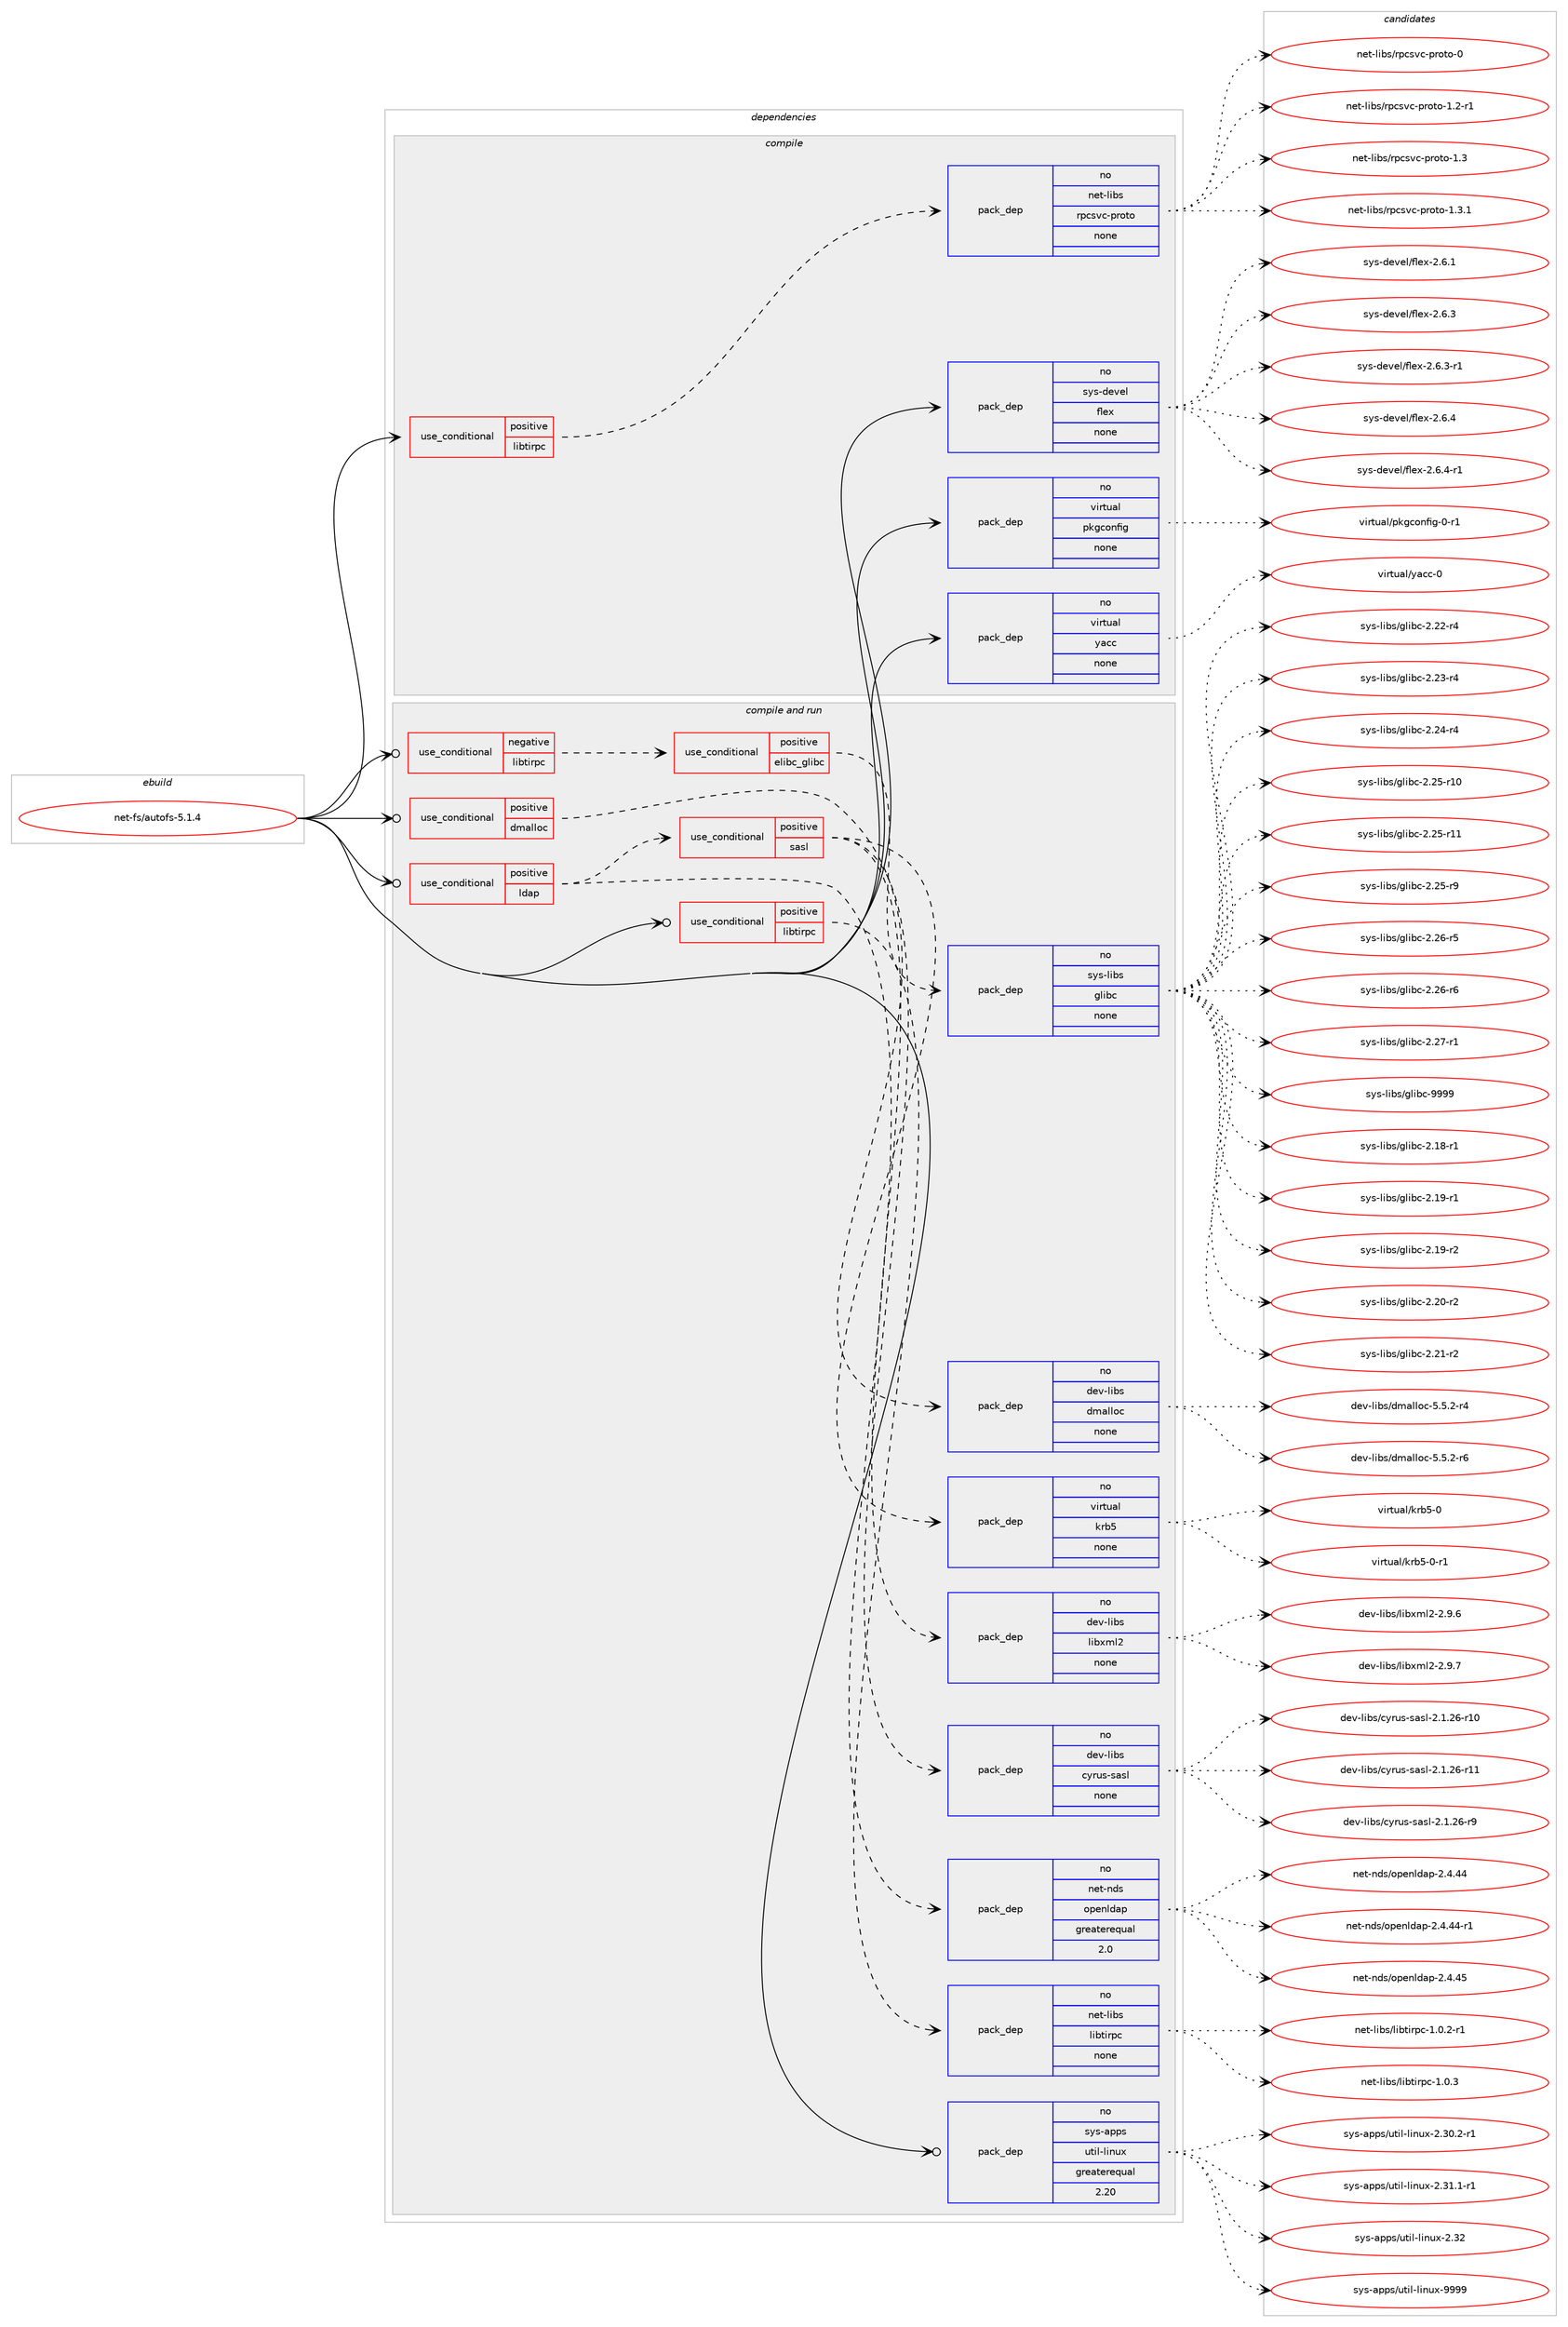 digraph prolog {

# *************
# Graph options
# *************

newrank=true;
concentrate=true;
compound=true;
graph [rankdir=LR,fontname=Helvetica,fontsize=10,ranksep=1.5];#, ranksep=2.5, nodesep=0.2];
edge  [arrowhead=vee];
node  [fontname=Helvetica,fontsize=10];

# **********
# The ebuild
# **********

subgraph cluster_leftcol {
color=gray;
rank=same;
label=<<i>ebuild</i>>;
id [label="net-fs/autofs-5.1.4", color=red, width=4, href="../net-fs/autofs-5.1.4.svg"];
}

# ****************
# The dependencies
# ****************

subgraph cluster_midcol {
color=gray;
label=<<i>dependencies</i>>;
subgraph cluster_compile {
fillcolor="#eeeeee";
style=filled;
label=<<i>compile</i>>;
subgraph cond106 {
dependency427 [label=<<TABLE BORDER="0" CELLBORDER="1" CELLSPACING="0" CELLPADDING="4"><TR><TD ROWSPAN="3" CELLPADDING="10">use_conditional</TD></TR><TR><TD>positive</TD></TR><TR><TD>libtirpc</TD></TR></TABLE>>, shape=none, color=red];
subgraph pack312 {
dependency428 [label=<<TABLE BORDER="0" CELLBORDER="1" CELLSPACING="0" CELLPADDING="4" WIDTH="220"><TR><TD ROWSPAN="6" CELLPADDING="30">pack_dep</TD></TR><TR><TD WIDTH="110">no</TD></TR><TR><TD>net-libs</TD></TR><TR><TD>rpcsvc-proto</TD></TR><TR><TD>none</TD></TR><TR><TD></TD></TR></TABLE>>, shape=none, color=blue];
}
dependency427:e -> dependency428:w [weight=20,style="dashed",arrowhead="vee"];
}
id:e -> dependency427:w [weight=20,style="solid",arrowhead="vee"];
subgraph pack313 {
dependency429 [label=<<TABLE BORDER="0" CELLBORDER="1" CELLSPACING="0" CELLPADDING="4" WIDTH="220"><TR><TD ROWSPAN="6" CELLPADDING="30">pack_dep</TD></TR><TR><TD WIDTH="110">no</TD></TR><TR><TD>sys-devel</TD></TR><TR><TD>flex</TD></TR><TR><TD>none</TD></TR><TR><TD></TD></TR></TABLE>>, shape=none, color=blue];
}
id:e -> dependency429:w [weight=20,style="solid",arrowhead="vee"];
subgraph pack314 {
dependency430 [label=<<TABLE BORDER="0" CELLBORDER="1" CELLSPACING="0" CELLPADDING="4" WIDTH="220"><TR><TD ROWSPAN="6" CELLPADDING="30">pack_dep</TD></TR><TR><TD WIDTH="110">no</TD></TR><TR><TD>virtual</TD></TR><TR><TD>pkgconfig</TD></TR><TR><TD>none</TD></TR><TR><TD></TD></TR></TABLE>>, shape=none, color=blue];
}
id:e -> dependency430:w [weight=20,style="solid",arrowhead="vee"];
subgraph pack315 {
dependency431 [label=<<TABLE BORDER="0" CELLBORDER="1" CELLSPACING="0" CELLPADDING="4" WIDTH="220"><TR><TD ROWSPAN="6" CELLPADDING="30">pack_dep</TD></TR><TR><TD WIDTH="110">no</TD></TR><TR><TD>virtual</TD></TR><TR><TD>yacc</TD></TR><TR><TD>none</TD></TR><TR><TD></TD></TR></TABLE>>, shape=none, color=blue];
}
id:e -> dependency431:w [weight=20,style="solid",arrowhead="vee"];
}
subgraph cluster_compileandrun {
fillcolor="#eeeeee";
style=filled;
label=<<i>compile and run</i>>;
subgraph cond107 {
dependency432 [label=<<TABLE BORDER="0" CELLBORDER="1" CELLSPACING="0" CELLPADDING="4"><TR><TD ROWSPAN="3" CELLPADDING="10">use_conditional</TD></TR><TR><TD>negative</TD></TR><TR><TD>libtirpc</TD></TR></TABLE>>, shape=none, color=red];
subgraph cond108 {
dependency433 [label=<<TABLE BORDER="0" CELLBORDER="1" CELLSPACING="0" CELLPADDING="4"><TR><TD ROWSPAN="3" CELLPADDING="10">use_conditional</TD></TR><TR><TD>positive</TD></TR><TR><TD>elibc_glibc</TD></TR></TABLE>>, shape=none, color=red];
subgraph pack316 {
dependency434 [label=<<TABLE BORDER="0" CELLBORDER="1" CELLSPACING="0" CELLPADDING="4" WIDTH="220"><TR><TD ROWSPAN="6" CELLPADDING="30">pack_dep</TD></TR><TR><TD WIDTH="110">no</TD></TR><TR><TD>sys-libs</TD></TR><TR><TD>glibc</TD></TR><TR><TD>none</TD></TR><TR><TD></TD></TR></TABLE>>, shape=none, color=blue];
}
dependency433:e -> dependency434:w [weight=20,style="dashed",arrowhead="vee"];
}
dependency432:e -> dependency433:w [weight=20,style="dashed",arrowhead="vee"];
}
id:e -> dependency432:w [weight=20,style="solid",arrowhead="odotvee"];
subgraph cond109 {
dependency435 [label=<<TABLE BORDER="0" CELLBORDER="1" CELLSPACING="0" CELLPADDING="4"><TR><TD ROWSPAN="3" CELLPADDING="10">use_conditional</TD></TR><TR><TD>positive</TD></TR><TR><TD>dmalloc</TD></TR></TABLE>>, shape=none, color=red];
subgraph pack317 {
dependency436 [label=<<TABLE BORDER="0" CELLBORDER="1" CELLSPACING="0" CELLPADDING="4" WIDTH="220"><TR><TD ROWSPAN="6" CELLPADDING="30">pack_dep</TD></TR><TR><TD WIDTH="110">no</TD></TR><TR><TD>dev-libs</TD></TR><TR><TD>dmalloc</TD></TR><TR><TD>none</TD></TR><TR><TD></TD></TR></TABLE>>, shape=none, color=blue];
}
dependency435:e -> dependency436:w [weight=20,style="dashed",arrowhead="vee"];
}
id:e -> dependency435:w [weight=20,style="solid",arrowhead="odotvee"];
subgraph cond110 {
dependency437 [label=<<TABLE BORDER="0" CELLBORDER="1" CELLSPACING="0" CELLPADDING="4"><TR><TD ROWSPAN="3" CELLPADDING="10">use_conditional</TD></TR><TR><TD>positive</TD></TR><TR><TD>ldap</TD></TR></TABLE>>, shape=none, color=red];
subgraph pack318 {
dependency438 [label=<<TABLE BORDER="0" CELLBORDER="1" CELLSPACING="0" CELLPADDING="4" WIDTH="220"><TR><TD ROWSPAN="6" CELLPADDING="30">pack_dep</TD></TR><TR><TD WIDTH="110">no</TD></TR><TR><TD>net-nds</TD></TR><TR><TD>openldap</TD></TR><TR><TD>greaterequal</TD></TR><TR><TD>2.0</TD></TR></TABLE>>, shape=none, color=blue];
}
dependency437:e -> dependency438:w [weight=20,style="dashed",arrowhead="vee"];
subgraph cond111 {
dependency439 [label=<<TABLE BORDER="0" CELLBORDER="1" CELLSPACING="0" CELLPADDING="4"><TR><TD ROWSPAN="3" CELLPADDING="10">use_conditional</TD></TR><TR><TD>positive</TD></TR><TR><TD>sasl</TD></TR></TABLE>>, shape=none, color=red];
subgraph pack319 {
dependency440 [label=<<TABLE BORDER="0" CELLBORDER="1" CELLSPACING="0" CELLPADDING="4" WIDTH="220"><TR><TD ROWSPAN="6" CELLPADDING="30">pack_dep</TD></TR><TR><TD WIDTH="110">no</TD></TR><TR><TD>dev-libs</TD></TR><TR><TD>cyrus-sasl</TD></TR><TR><TD>none</TD></TR><TR><TD></TD></TR></TABLE>>, shape=none, color=blue];
}
dependency439:e -> dependency440:w [weight=20,style="dashed",arrowhead="vee"];
subgraph pack320 {
dependency441 [label=<<TABLE BORDER="0" CELLBORDER="1" CELLSPACING="0" CELLPADDING="4" WIDTH="220"><TR><TD ROWSPAN="6" CELLPADDING="30">pack_dep</TD></TR><TR><TD WIDTH="110">no</TD></TR><TR><TD>dev-libs</TD></TR><TR><TD>libxml2</TD></TR><TR><TD>none</TD></TR><TR><TD></TD></TR></TABLE>>, shape=none, color=blue];
}
dependency439:e -> dependency441:w [weight=20,style="dashed",arrowhead="vee"];
subgraph pack321 {
dependency442 [label=<<TABLE BORDER="0" CELLBORDER="1" CELLSPACING="0" CELLPADDING="4" WIDTH="220"><TR><TD ROWSPAN="6" CELLPADDING="30">pack_dep</TD></TR><TR><TD WIDTH="110">no</TD></TR><TR><TD>virtual</TD></TR><TR><TD>krb5</TD></TR><TR><TD>none</TD></TR><TR><TD></TD></TR></TABLE>>, shape=none, color=blue];
}
dependency439:e -> dependency442:w [weight=20,style="dashed",arrowhead="vee"];
}
dependency437:e -> dependency439:w [weight=20,style="dashed",arrowhead="vee"];
}
id:e -> dependency437:w [weight=20,style="solid",arrowhead="odotvee"];
subgraph cond112 {
dependency443 [label=<<TABLE BORDER="0" CELLBORDER="1" CELLSPACING="0" CELLPADDING="4"><TR><TD ROWSPAN="3" CELLPADDING="10">use_conditional</TD></TR><TR><TD>positive</TD></TR><TR><TD>libtirpc</TD></TR></TABLE>>, shape=none, color=red];
subgraph pack322 {
dependency444 [label=<<TABLE BORDER="0" CELLBORDER="1" CELLSPACING="0" CELLPADDING="4" WIDTH="220"><TR><TD ROWSPAN="6" CELLPADDING="30">pack_dep</TD></TR><TR><TD WIDTH="110">no</TD></TR><TR><TD>net-libs</TD></TR><TR><TD>libtirpc</TD></TR><TR><TD>none</TD></TR><TR><TD></TD></TR></TABLE>>, shape=none, color=blue];
}
dependency443:e -> dependency444:w [weight=20,style="dashed",arrowhead="vee"];
}
id:e -> dependency443:w [weight=20,style="solid",arrowhead="odotvee"];
subgraph pack323 {
dependency445 [label=<<TABLE BORDER="0" CELLBORDER="1" CELLSPACING="0" CELLPADDING="4" WIDTH="220"><TR><TD ROWSPAN="6" CELLPADDING="30">pack_dep</TD></TR><TR><TD WIDTH="110">no</TD></TR><TR><TD>sys-apps</TD></TR><TR><TD>util-linux</TD></TR><TR><TD>greaterequal</TD></TR><TR><TD>2.20</TD></TR></TABLE>>, shape=none, color=blue];
}
id:e -> dependency445:w [weight=20,style="solid",arrowhead="odotvee"];
}
subgraph cluster_run {
fillcolor="#eeeeee";
style=filled;
label=<<i>run</i>>;
}
}

# **************
# The candidates
# **************

subgraph cluster_choices {
rank=same;
color=gray;
label=<<i>candidates</i>>;

subgraph choice312 {
color=black;
nodesep=1;
choice1101011164510810598115471141129911511899451121141111161114548 [label="net-libs/rpcsvc-proto-0", color=red, width=4,href="../net-libs/rpcsvc-proto-0.svg"];
choice110101116451081059811547114112991151189945112114111116111454946504511449 [label="net-libs/rpcsvc-proto-1.2-r1", color=red, width=4,href="../net-libs/rpcsvc-proto-1.2-r1.svg"];
choice11010111645108105981154711411299115118994511211411111611145494651 [label="net-libs/rpcsvc-proto-1.3", color=red, width=4,href="../net-libs/rpcsvc-proto-1.3.svg"];
choice110101116451081059811547114112991151189945112114111116111454946514649 [label="net-libs/rpcsvc-proto-1.3.1", color=red, width=4,href="../net-libs/rpcsvc-proto-1.3.1.svg"];
dependency428:e -> choice1101011164510810598115471141129911511899451121141111161114548:w [style=dotted,weight="100"];
dependency428:e -> choice110101116451081059811547114112991151189945112114111116111454946504511449:w [style=dotted,weight="100"];
dependency428:e -> choice11010111645108105981154711411299115118994511211411111611145494651:w [style=dotted,weight="100"];
dependency428:e -> choice110101116451081059811547114112991151189945112114111116111454946514649:w [style=dotted,weight="100"];
}
subgraph choice313 {
color=black;
nodesep=1;
choice1151211154510010111810110847102108101120455046544649 [label="sys-devel/flex-2.6.1", color=red, width=4,href="../sys-devel/flex-2.6.1.svg"];
choice1151211154510010111810110847102108101120455046544651 [label="sys-devel/flex-2.6.3", color=red, width=4,href="../sys-devel/flex-2.6.3.svg"];
choice11512111545100101118101108471021081011204550465446514511449 [label="sys-devel/flex-2.6.3-r1", color=red, width=4,href="../sys-devel/flex-2.6.3-r1.svg"];
choice1151211154510010111810110847102108101120455046544652 [label="sys-devel/flex-2.6.4", color=red, width=4,href="../sys-devel/flex-2.6.4.svg"];
choice11512111545100101118101108471021081011204550465446524511449 [label="sys-devel/flex-2.6.4-r1", color=red, width=4,href="../sys-devel/flex-2.6.4-r1.svg"];
dependency429:e -> choice1151211154510010111810110847102108101120455046544649:w [style=dotted,weight="100"];
dependency429:e -> choice1151211154510010111810110847102108101120455046544651:w [style=dotted,weight="100"];
dependency429:e -> choice11512111545100101118101108471021081011204550465446514511449:w [style=dotted,weight="100"];
dependency429:e -> choice1151211154510010111810110847102108101120455046544652:w [style=dotted,weight="100"];
dependency429:e -> choice11512111545100101118101108471021081011204550465446524511449:w [style=dotted,weight="100"];
}
subgraph choice314 {
color=black;
nodesep=1;
choice11810511411611797108471121071039911111010210510345484511449 [label="virtual/pkgconfig-0-r1", color=red, width=4,href="../virtual/pkgconfig-0-r1.svg"];
dependency430:e -> choice11810511411611797108471121071039911111010210510345484511449:w [style=dotted,weight="100"];
}
subgraph choice315 {
color=black;
nodesep=1;
choice11810511411611797108471219799994548 [label="virtual/yacc-0", color=red, width=4,href="../virtual/yacc-0.svg"];
dependency431:e -> choice11810511411611797108471219799994548:w [style=dotted,weight="100"];
}
subgraph choice316 {
color=black;
nodesep=1;
choice115121115451081059811547103108105989945504649564511449 [label="sys-libs/glibc-2.18-r1", color=red, width=4,href="../sys-libs/glibc-2.18-r1.svg"];
choice115121115451081059811547103108105989945504649574511449 [label="sys-libs/glibc-2.19-r1", color=red, width=4,href="../sys-libs/glibc-2.19-r1.svg"];
choice115121115451081059811547103108105989945504649574511450 [label="sys-libs/glibc-2.19-r2", color=red, width=4,href="../sys-libs/glibc-2.19-r2.svg"];
choice115121115451081059811547103108105989945504650484511450 [label="sys-libs/glibc-2.20-r2", color=red, width=4,href="../sys-libs/glibc-2.20-r2.svg"];
choice115121115451081059811547103108105989945504650494511450 [label="sys-libs/glibc-2.21-r2", color=red, width=4,href="../sys-libs/glibc-2.21-r2.svg"];
choice115121115451081059811547103108105989945504650504511452 [label="sys-libs/glibc-2.22-r4", color=red, width=4,href="../sys-libs/glibc-2.22-r4.svg"];
choice115121115451081059811547103108105989945504650514511452 [label="sys-libs/glibc-2.23-r4", color=red, width=4,href="../sys-libs/glibc-2.23-r4.svg"];
choice115121115451081059811547103108105989945504650524511452 [label="sys-libs/glibc-2.24-r4", color=red, width=4,href="../sys-libs/glibc-2.24-r4.svg"];
choice11512111545108105981154710310810598994550465053451144948 [label="sys-libs/glibc-2.25-r10", color=red, width=4,href="../sys-libs/glibc-2.25-r10.svg"];
choice11512111545108105981154710310810598994550465053451144949 [label="sys-libs/glibc-2.25-r11", color=red, width=4,href="../sys-libs/glibc-2.25-r11.svg"];
choice115121115451081059811547103108105989945504650534511457 [label="sys-libs/glibc-2.25-r9", color=red, width=4,href="../sys-libs/glibc-2.25-r9.svg"];
choice115121115451081059811547103108105989945504650544511453 [label="sys-libs/glibc-2.26-r5", color=red, width=4,href="../sys-libs/glibc-2.26-r5.svg"];
choice115121115451081059811547103108105989945504650544511454 [label="sys-libs/glibc-2.26-r6", color=red, width=4,href="../sys-libs/glibc-2.26-r6.svg"];
choice115121115451081059811547103108105989945504650554511449 [label="sys-libs/glibc-2.27-r1", color=red, width=4,href="../sys-libs/glibc-2.27-r1.svg"];
choice11512111545108105981154710310810598994557575757 [label="sys-libs/glibc-9999", color=red, width=4,href="../sys-libs/glibc-9999.svg"];
dependency434:e -> choice115121115451081059811547103108105989945504649564511449:w [style=dotted,weight="100"];
dependency434:e -> choice115121115451081059811547103108105989945504649574511449:w [style=dotted,weight="100"];
dependency434:e -> choice115121115451081059811547103108105989945504649574511450:w [style=dotted,weight="100"];
dependency434:e -> choice115121115451081059811547103108105989945504650484511450:w [style=dotted,weight="100"];
dependency434:e -> choice115121115451081059811547103108105989945504650494511450:w [style=dotted,weight="100"];
dependency434:e -> choice115121115451081059811547103108105989945504650504511452:w [style=dotted,weight="100"];
dependency434:e -> choice115121115451081059811547103108105989945504650514511452:w [style=dotted,weight="100"];
dependency434:e -> choice115121115451081059811547103108105989945504650524511452:w [style=dotted,weight="100"];
dependency434:e -> choice11512111545108105981154710310810598994550465053451144948:w [style=dotted,weight="100"];
dependency434:e -> choice11512111545108105981154710310810598994550465053451144949:w [style=dotted,weight="100"];
dependency434:e -> choice115121115451081059811547103108105989945504650534511457:w [style=dotted,weight="100"];
dependency434:e -> choice115121115451081059811547103108105989945504650544511453:w [style=dotted,weight="100"];
dependency434:e -> choice115121115451081059811547103108105989945504650544511454:w [style=dotted,weight="100"];
dependency434:e -> choice115121115451081059811547103108105989945504650554511449:w [style=dotted,weight="100"];
dependency434:e -> choice11512111545108105981154710310810598994557575757:w [style=dotted,weight="100"];
}
subgraph choice317 {
color=black;
nodesep=1;
choice10010111845108105981154710010997108108111994553465346504511452 [label="dev-libs/dmalloc-5.5.2-r4", color=red, width=4,href="../dev-libs/dmalloc-5.5.2-r4.svg"];
choice10010111845108105981154710010997108108111994553465346504511454 [label="dev-libs/dmalloc-5.5.2-r6", color=red, width=4,href="../dev-libs/dmalloc-5.5.2-r6.svg"];
dependency436:e -> choice10010111845108105981154710010997108108111994553465346504511452:w [style=dotted,weight="100"];
dependency436:e -> choice10010111845108105981154710010997108108111994553465346504511454:w [style=dotted,weight="100"];
}
subgraph choice318 {
color=black;
nodesep=1;
choice11010111645110100115471111121011101081009711245504652465252 [label="net-nds/openldap-2.4.44", color=red, width=4,href="../net-nds/openldap-2.4.44.svg"];
choice110101116451101001154711111210111010810097112455046524652524511449 [label="net-nds/openldap-2.4.44-r1", color=red, width=4,href="../net-nds/openldap-2.4.44-r1.svg"];
choice11010111645110100115471111121011101081009711245504652465253 [label="net-nds/openldap-2.4.45", color=red, width=4,href="../net-nds/openldap-2.4.45.svg"];
dependency438:e -> choice11010111645110100115471111121011101081009711245504652465252:w [style=dotted,weight="100"];
dependency438:e -> choice110101116451101001154711111210111010810097112455046524652524511449:w [style=dotted,weight="100"];
dependency438:e -> choice11010111645110100115471111121011101081009711245504652465253:w [style=dotted,weight="100"];
}
subgraph choice319 {
color=black;
nodesep=1;
choice10010111845108105981154799121114117115451159711510845504649465054451144948 [label="dev-libs/cyrus-sasl-2.1.26-r10", color=red, width=4,href="../dev-libs/cyrus-sasl-2.1.26-r10.svg"];
choice10010111845108105981154799121114117115451159711510845504649465054451144949 [label="dev-libs/cyrus-sasl-2.1.26-r11", color=red, width=4,href="../dev-libs/cyrus-sasl-2.1.26-r11.svg"];
choice100101118451081059811547991211141171154511597115108455046494650544511457 [label="dev-libs/cyrus-sasl-2.1.26-r9", color=red, width=4,href="../dev-libs/cyrus-sasl-2.1.26-r9.svg"];
dependency440:e -> choice10010111845108105981154799121114117115451159711510845504649465054451144948:w [style=dotted,weight="100"];
dependency440:e -> choice10010111845108105981154799121114117115451159711510845504649465054451144949:w [style=dotted,weight="100"];
dependency440:e -> choice100101118451081059811547991211141171154511597115108455046494650544511457:w [style=dotted,weight="100"];
}
subgraph choice320 {
color=black;
nodesep=1;
choice1001011184510810598115471081059812010910850455046574654 [label="dev-libs/libxml2-2.9.6", color=red, width=4,href="../dev-libs/libxml2-2.9.6.svg"];
choice1001011184510810598115471081059812010910850455046574655 [label="dev-libs/libxml2-2.9.7", color=red, width=4,href="../dev-libs/libxml2-2.9.7.svg"];
dependency441:e -> choice1001011184510810598115471081059812010910850455046574654:w [style=dotted,weight="100"];
dependency441:e -> choice1001011184510810598115471081059812010910850455046574655:w [style=dotted,weight="100"];
}
subgraph choice321 {
color=black;
nodesep=1;
choice118105114116117971084710711498534548 [label="virtual/krb5-0", color=red, width=4,href="../virtual/krb5-0.svg"];
choice1181051141161179710847107114985345484511449 [label="virtual/krb5-0-r1", color=red, width=4,href="../virtual/krb5-0-r1.svg"];
dependency442:e -> choice118105114116117971084710711498534548:w [style=dotted,weight="100"];
dependency442:e -> choice1181051141161179710847107114985345484511449:w [style=dotted,weight="100"];
}
subgraph choice322 {
color=black;
nodesep=1;
choice11010111645108105981154710810598116105114112994549464846504511449 [label="net-libs/libtirpc-1.0.2-r1", color=red, width=4,href="../net-libs/libtirpc-1.0.2-r1.svg"];
choice1101011164510810598115471081059811610511411299454946484651 [label="net-libs/libtirpc-1.0.3", color=red, width=4,href="../net-libs/libtirpc-1.0.3.svg"];
dependency444:e -> choice11010111645108105981154710810598116105114112994549464846504511449:w [style=dotted,weight="100"];
dependency444:e -> choice1101011164510810598115471081059811610511411299454946484651:w [style=dotted,weight="100"];
}
subgraph choice323 {
color=black;
nodesep=1;
choice11512111545971121121154711711610510845108105110117120455046514846504511449 [label="sys-apps/util-linux-2.30.2-r1", color=red, width=4,href="../sys-apps/util-linux-2.30.2-r1.svg"];
choice11512111545971121121154711711610510845108105110117120455046514946494511449 [label="sys-apps/util-linux-2.31.1-r1", color=red, width=4,href="../sys-apps/util-linux-2.31.1-r1.svg"];
choice115121115459711211211547117116105108451081051101171204550465150 [label="sys-apps/util-linux-2.32", color=red, width=4,href="../sys-apps/util-linux-2.32.svg"];
choice115121115459711211211547117116105108451081051101171204557575757 [label="sys-apps/util-linux-9999", color=red, width=4,href="../sys-apps/util-linux-9999.svg"];
dependency445:e -> choice11512111545971121121154711711610510845108105110117120455046514846504511449:w [style=dotted,weight="100"];
dependency445:e -> choice11512111545971121121154711711610510845108105110117120455046514946494511449:w [style=dotted,weight="100"];
dependency445:e -> choice115121115459711211211547117116105108451081051101171204550465150:w [style=dotted,weight="100"];
dependency445:e -> choice115121115459711211211547117116105108451081051101171204557575757:w [style=dotted,weight="100"];
}
}

}
